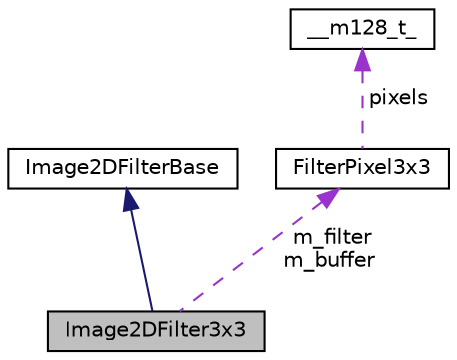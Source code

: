digraph "Image2DFilter3x3"
{
  edge [fontname="Helvetica",fontsize="10",labelfontname="Helvetica",labelfontsize="10"];
  node [fontname="Helvetica",fontsize="10",shape=record];
  Node1 [label="Image2DFilter3x3",height=0.2,width=0.4,color="black", fillcolor="grey75", style="filled", fontcolor="black"];
  Node2 -> Node1 [dir="back",color="midnightblue",fontsize="10",style="solid",fontname="Helvetica"];
  Node2 [label="Image2DFilterBase",height=0.2,width=0.4,color="black", fillcolor="white", style="filled",URL="$class_image2_d_filter_base.html",tooltip="Image2DFilterBase. "];
  Node3 -> Node1 [dir="back",color="darkorchid3",fontsize="10",style="dashed",label=" m_filter\nm_buffer" ,fontname="Helvetica"];
  Node3 [label="FilterPixel3x3",height=0.2,width=0.4,color="black", fillcolor="white", style="filled",URL="$struct_filter_pixel3x3.html"];
  Node4 -> Node3 [dir="back",color="darkorchid3",fontsize="10",style="dashed",label=" pixels" ,fontname="Helvetica"];
  Node4 [label="__m128_t_",height=0.2,width=0.4,color="black", fillcolor="white", style="filled",URL="$struct____m128__t__.html"];
}
